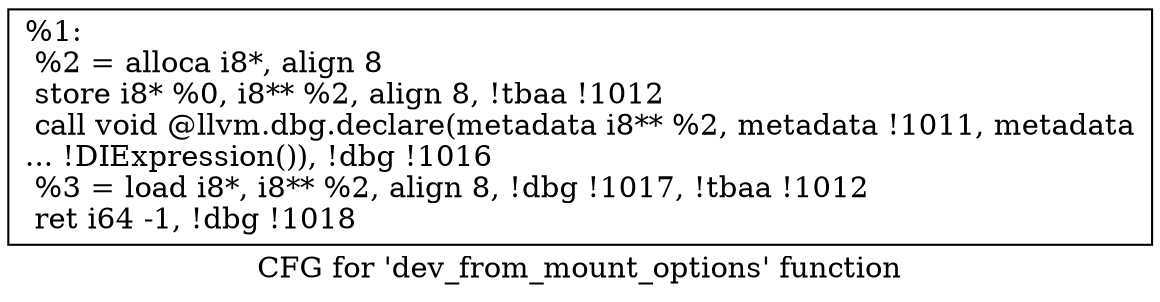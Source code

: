 digraph "CFG for 'dev_from_mount_options' function" {
	label="CFG for 'dev_from_mount_options' function";

	Node0x2695d10 [shape=record,label="{%1:\l  %2 = alloca i8*, align 8\l  store i8* %0, i8** %2, align 8, !tbaa !1012\l  call void @llvm.dbg.declare(metadata i8** %2, metadata !1011, metadata\l... !DIExpression()), !dbg !1016\l  %3 = load i8*, i8** %2, align 8, !dbg !1017, !tbaa !1012\l  ret i64 -1, !dbg !1018\l}"];
}
